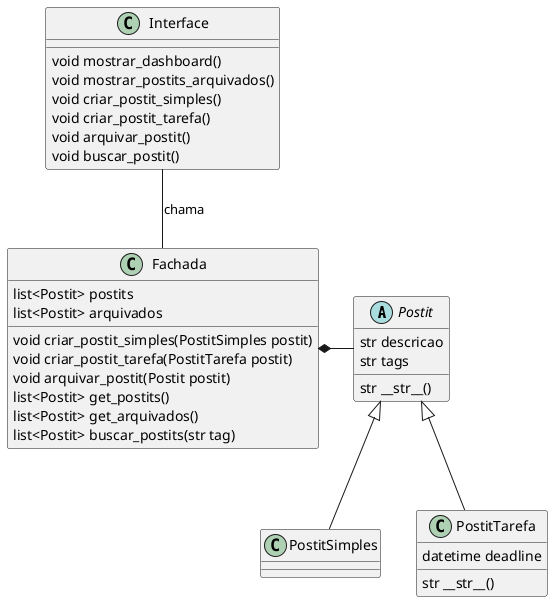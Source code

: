 
@startuml

abstract class Postit {
    str descricao
    str tags
    
    str __str__()
}

class PostitSimples extends Postit

class PostitTarefa extends Postit {
    datetime deadline
    
    str __str__()
}

class Fachada {
    list<Postit> postits
    list<Postit> arquivados
    
    void criar_postit_simples(PostitSimples postit)
    void criar_postit_tarefa(PostitTarefa postit)
    void arquivar_postit(Postit postit)
    list<Postit> get_postits()
    list<Postit> get_arquivados()
    list<Postit> buscar_postits(str tag)
}

class Interface {
    void mostrar_dashboard()
    void mostrar_postits_arquivados()
    void criar_postit_simples()
    void criar_postit_tarefa()
    void arquivar_postit()
    void buscar_postit()
}

Fachada *- Postit
Interface -- Fachada : chama

@enduml

